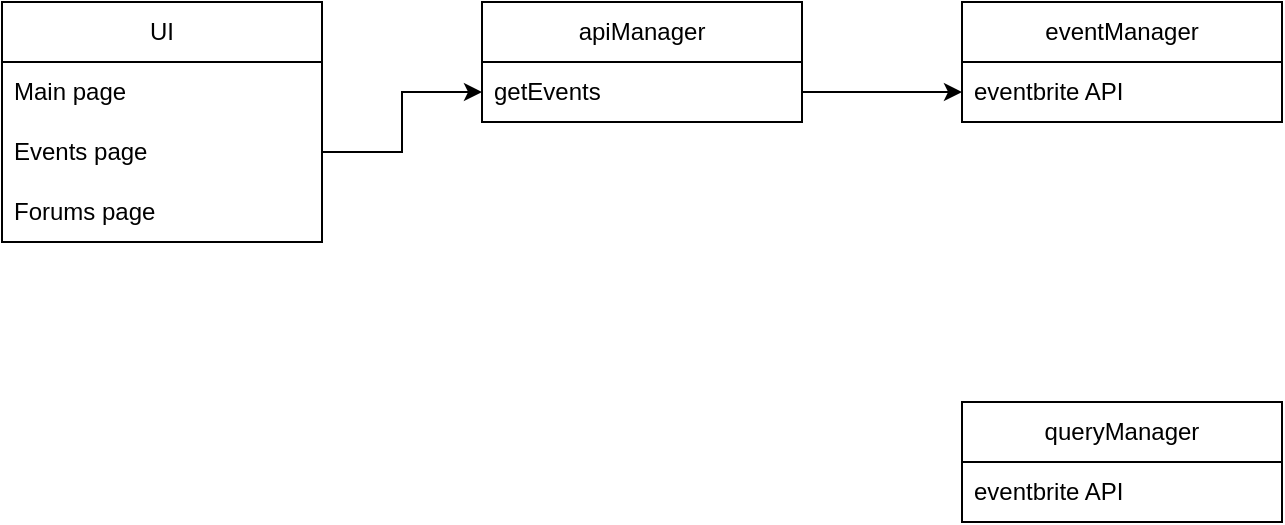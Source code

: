 <mxfile version="26.0.14">
  <diagram name="Page-1" id="p_CH6QeepOM8WfI_RDpC">
    <mxGraphModel dx="857" dy="446" grid="1" gridSize="10" guides="1" tooltips="1" connect="1" arrows="1" fold="1" page="1" pageScale="1" pageWidth="850" pageHeight="1100" math="0" shadow="0">
      <root>
        <mxCell id="0" />
        <mxCell id="1" parent="0" />
        <mxCell id="Jm47MydlCzY3dooI6Hed-12" value="UI" style="swimlane;fontStyle=0;childLayout=stackLayout;horizontal=1;startSize=30;horizontalStack=0;resizeParent=1;resizeParentMax=0;resizeLast=0;collapsible=1;marginBottom=0;whiteSpace=wrap;html=1;" vertex="1" parent="1">
          <mxGeometry x="160" y="120" width="160" height="120" as="geometry" />
        </mxCell>
        <mxCell id="Jm47MydlCzY3dooI6Hed-13" value="Main page" style="text;strokeColor=none;fillColor=none;align=left;verticalAlign=middle;spacingLeft=4;spacingRight=4;overflow=hidden;points=[[0,0.5],[1,0.5]];portConstraint=eastwest;rotatable=0;whiteSpace=wrap;html=1;" vertex="1" parent="Jm47MydlCzY3dooI6Hed-12">
          <mxGeometry y="30" width="160" height="30" as="geometry" />
        </mxCell>
        <mxCell id="Jm47MydlCzY3dooI6Hed-14" value="Events page" style="text;strokeColor=none;fillColor=none;align=left;verticalAlign=middle;spacingLeft=4;spacingRight=4;overflow=hidden;points=[[0,0.5],[1,0.5]];portConstraint=eastwest;rotatable=0;whiteSpace=wrap;html=1;" vertex="1" parent="Jm47MydlCzY3dooI6Hed-12">
          <mxGeometry y="60" width="160" height="30" as="geometry" />
        </mxCell>
        <mxCell id="Jm47MydlCzY3dooI6Hed-15" value="Forums page" style="text;strokeColor=none;fillColor=none;align=left;verticalAlign=middle;spacingLeft=4;spacingRight=4;overflow=hidden;points=[[0,0.5],[1,0.5]];portConstraint=eastwest;rotatable=0;whiteSpace=wrap;html=1;" vertex="1" parent="Jm47MydlCzY3dooI6Hed-12">
          <mxGeometry y="90" width="160" height="30" as="geometry" />
        </mxCell>
        <mxCell id="Jm47MydlCzY3dooI6Hed-16" value="apiManager" style="swimlane;fontStyle=0;childLayout=stackLayout;horizontal=1;startSize=30;horizontalStack=0;resizeParent=1;resizeParentMax=0;resizeLast=0;collapsible=1;marginBottom=0;whiteSpace=wrap;html=1;" vertex="1" parent="1">
          <mxGeometry x="400" y="120" width="160" height="60" as="geometry" />
        </mxCell>
        <mxCell id="Jm47MydlCzY3dooI6Hed-18" value="getEvents" style="text;strokeColor=none;fillColor=none;align=left;verticalAlign=middle;spacingLeft=4;spacingRight=4;overflow=hidden;points=[[0,0.5],[1,0.5]];portConstraint=eastwest;rotatable=0;whiteSpace=wrap;html=1;" vertex="1" parent="Jm47MydlCzY3dooI6Hed-16">
          <mxGeometry y="30" width="160" height="30" as="geometry" />
        </mxCell>
        <mxCell id="Jm47MydlCzY3dooI6Hed-20" style="edgeStyle=orthogonalEdgeStyle;rounded=0;orthogonalLoop=1;jettySize=auto;html=1;exitX=1;exitY=0.5;exitDx=0;exitDy=0;entryX=0;entryY=0.5;entryDx=0;entryDy=0;" edge="1" parent="1" source="Jm47MydlCzY3dooI6Hed-14" target="Jm47MydlCzY3dooI6Hed-18">
          <mxGeometry relative="1" as="geometry" />
        </mxCell>
        <mxCell id="Jm47MydlCzY3dooI6Hed-21" value="eventManager" style="swimlane;fontStyle=0;childLayout=stackLayout;horizontal=1;startSize=30;horizontalStack=0;resizeParent=1;resizeParentMax=0;resizeLast=0;collapsible=1;marginBottom=0;whiteSpace=wrap;html=1;" vertex="1" parent="1">
          <mxGeometry x="640" y="120" width="160" height="60" as="geometry" />
        </mxCell>
        <mxCell id="Jm47MydlCzY3dooI6Hed-22" value="eventbrite API" style="text;strokeColor=none;fillColor=none;align=left;verticalAlign=middle;spacingLeft=4;spacingRight=4;overflow=hidden;points=[[0,0.5],[1,0.5]];portConstraint=eastwest;rotatable=0;whiteSpace=wrap;html=1;" vertex="1" parent="Jm47MydlCzY3dooI6Hed-21">
          <mxGeometry y="30" width="160" height="30" as="geometry" />
        </mxCell>
        <mxCell id="Jm47MydlCzY3dooI6Hed-23" style="edgeStyle=orthogonalEdgeStyle;rounded=0;orthogonalLoop=1;jettySize=auto;html=1;exitX=1;exitY=0.5;exitDx=0;exitDy=0;entryX=0;entryY=0.5;entryDx=0;entryDy=0;" edge="1" parent="1" source="Jm47MydlCzY3dooI6Hed-18" target="Jm47MydlCzY3dooI6Hed-22">
          <mxGeometry relative="1" as="geometry" />
        </mxCell>
        <mxCell id="Jm47MydlCzY3dooI6Hed-24" value="queryManager" style="swimlane;fontStyle=0;childLayout=stackLayout;horizontal=1;startSize=30;horizontalStack=0;resizeParent=1;resizeParentMax=0;resizeLast=0;collapsible=1;marginBottom=0;whiteSpace=wrap;html=1;" vertex="1" parent="1">
          <mxGeometry x="640" y="320" width="160" height="60" as="geometry" />
        </mxCell>
        <mxCell id="Jm47MydlCzY3dooI6Hed-25" value="eventbrite API" style="text;strokeColor=none;fillColor=none;align=left;verticalAlign=middle;spacingLeft=4;spacingRight=4;overflow=hidden;points=[[0,0.5],[1,0.5]];portConstraint=eastwest;rotatable=0;whiteSpace=wrap;html=1;" vertex="1" parent="Jm47MydlCzY3dooI6Hed-24">
          <mxGeometry y="30" width="160" height="30" as="geometry" />
        </mxCell>
      </root>
    </mxGraphModel>
  </diagram>
</mxfile>
